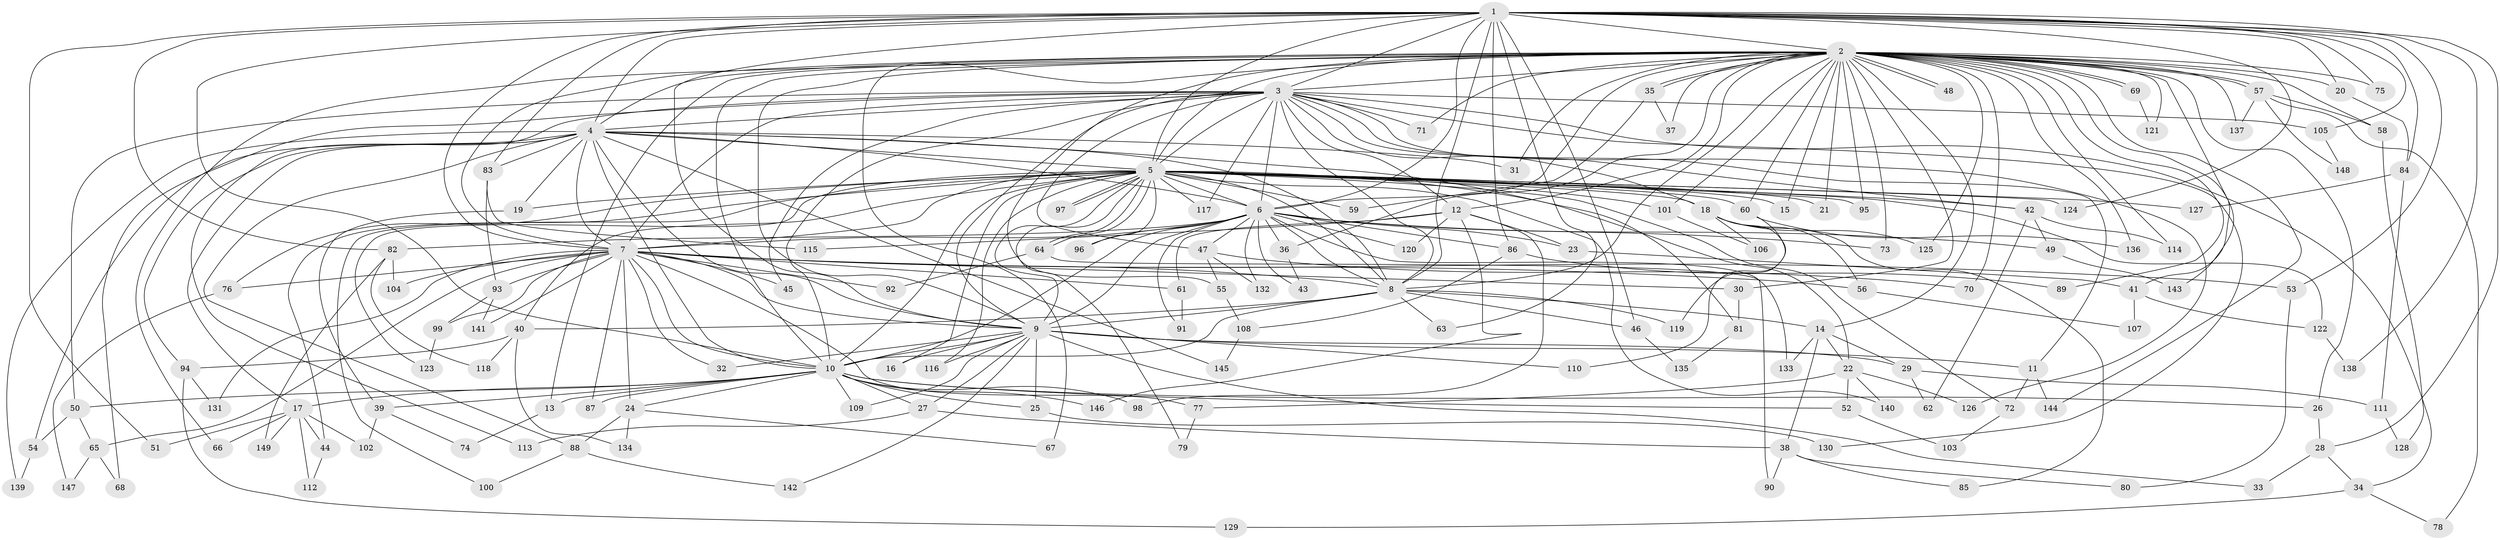 // coarse degree distribution, {20: 0.02631578947368421, 28: 0.02631578947368421, 16: 0.013157894736842105, 10: 0.013157894736842105, 19: 0.013157894736842105, 21: 0.013157894736842105, 4: 0.11842105263157894, 9: 0.02631578947368421, 2: 0.4473684210526316, 7: 0.013157894736842105, 6: 0.05263157894736842, 3: 0.18421052631578946, 8: 0.013157894736842105, 5: 0.02631578947368421, 1: 0.013157894736842105}
// Generated by graph-tools (version 1.1) at 2025/49/03/04/25 22:49:42]
// undirected, 149 vertices, 323 edges
graph export_dot {
  node [color=gray90,style=filled];
  1;
  2;
  3;
  4;
  5;
  6;
  7;
  8;
  9;
  10;
  11;
  12;
  13;
  14;
  15;
  16;
  17;
  18;
  19;
  20;
  21;
  22;
  23;
  24;
  25;
  26;
  27;
  28;
  29;
  30;
  31;
  32;
  33;
  34;
  35;
  36;
  37;
  38;
  39;
  40;
  41;
  42;
  43;
  44;
  45;
  46;
  47;
  48;
  49;
  50;
  51;
  52;
  53;
  54;
  55;
  56;
  57;
  58;
  59;
  60;
  61;
  62;
  63;
  64;
  65;
  66;
  67;
  68;
  69;
  70;
  71;
  72;
  73;
  74;
  75;
  76;
  77;
  78;
  79;
  80;
  81;
  82;
  83;
  84;
  85;
  86;
  87;
  88;
  89;
  90;
  91;
  92;
  93;
  94;
  95;
  96;
  97;
  98;
  99;
  100;
  101;
  102;
  103;
  104;
  105;
  106;
  107;
  108;
  109;
  110;
  111;
  112;
  113;
  114;
  115;
  116;
  117;
  118;
  119;
  120;
  121;
  122;
  123;
  124;
  125;
  126;
  127;
  128;
  129;
  130;
  131;
  132;
  133;
  134;
  135;
  136;
  137;
  138;
  139;
  140;
  141;
  142;
  143;
  144;
  145;
  146;
  147;
  148;
  149;
  1 -- 2;
  1 -- 3;
  1 -- 4;
  1 -- 5;
  1 -- 6;
  1 -- 7;
  1 -- 8;
  1 -- 9;
  1 -- 10;
  1 -- 20;
  1 -- 28;
  1 -- 46;
  1 -- 51;
  1 -- 53;
  1 -- 63;
  1 -- 75;
  1 -- 82;
  1 -- 83;
  1 -- 84;
  1 -- 86;
  1 -- 105;
  1 -- 124;
  1 -- 138;
  2 -- 3;
  2 -- 4;
  2 -- 5;
  2 -- 6;
  2 -- 7;
  2 -- 8;
  2 -- 9;
  2 -- 10;
  2 -- 12;
  2 -- 13;
  2 -- 14;
  2 -- 15;
  2 -- 20;
  2 -- 21;
  2 -- 26;
  2 -- 30;
  2 -- 31;
  2 -- 35;
  2 -- 35;
  2 -- 36;
  2 -- 37;
  2 -- 41;
  2 -- 48;
  2 -- 48;
  2 -- 55;
  2 -- 57;
  2 -- 57;
  2 -- 58;
  2 -- 60;
  2 -- 66;
  2 -- 67;
  2 -- 69;
  2 -- 69;
  2 -- 70;
  2 -- 71;
  2 -- 73;
  2 -- 75;
  2 -- 89;
  2 -- 95;
  2 -- 101;
  2 -- 114;
  2 -- 121;
  2 -- 125;
  2 -- 136;
  2 -- 137;
  2 -- 143;
  2 -- 144;
  3 -- 4;
  3 -- 5;
  3 -- 6;
  3 -- 7;
  3 -- 8;
  3 -- 9;
  3 -- 10;
  3 -- 11;
  3 -- 12;
  3 -- 18;
  3 -- 34;
  3 -- 42;
  3 -- 45;
  3 -- 47;
  3 -- 50;
  3 -- 68;
  3 -- 71;
  3 -- 105;
  3 -- 113;
  3 -- 117;
  3 -- 126;
  3 -- 130;
  4 -- 5;
  4 -- 6;
  4 -- 7;
  4 -- 8;
  4 -- 9;
  4 -- 10;
  4 -- 17;
  4 -- 19;
  4 -- 31;
  4 -- 54;
  4 -- 81;
  4 -- 83;
  4 -- 88;
  4 -- 94;
  4 -- 139;
  4 -- 145;
  5 -- 6;
  5 -- 7;
  5 -- 8;
  5 -- 9;
  5 -- 10;
  5 -- 15;
  5 -- 16;
  5 -- 18;
  5 -- 19;
  5 -- 21;
  5 -- 22;
  5 -- 40;
  5 -- 42;
  5 -- 44;
  5 -- 59;
  5 -- 60;
  5 -- 64;
  5 -- 64;
  5 -- 72;
  5 -- 76;
  5 -- 79;
  5 -- 95;
  5 -- 96;
  5 -- 97;
  5 -- 97;
  5 -- 100;
  5 -- 101;
  5 -- 116;
  5 -- 117;
  5 -- 122;
  5 -- 123;
  5 -- 124;
  5 -- 127;
  5 -- 140;
  6 -- 7;
  6 -- 8;
  6 -- 9;
  6 -- 10;
  6 -- 23;
  6 -- 36;
  6 -- 43;
  6 -- 47;
  6 -- 49;
  6 -- 73;
  6 -- 82;
  6 -- 86;
  6 -- 90;
  6 -- 91;
  6 -- 96;
  6 -- 120;
  6 -- 132;
  7 -- 8;
  7 -- 9;
  7 -- 10;
  7 -- 24;
  7 -- 30;
  7 -- 32;
  7 -- 45;
  7 -- 53;
  7 -- 56;
  7 -- 61;
  7 -- 65;
  7 -- 76;
  7 -- 77;
  7 -- 87;
  7 -- 92;
  7 -- 93;
  7 -- 99;
  7 -- 104;
  7 -- 131;
  7 -- 141;
  8 -- 9;
  8 -- 10;
  8 -- 14;
  8 -- 40;
  8 -- 46;
  8 -- 63;
  8 -- 119;
  9 -- 10;
  9 -- 11;
  9 -- 16;
  9 -- 25;
  9 -- 27;
  9 -- 29;
  9 -- 32;
  9 -- 33;
  9 -- 109;
  9 -- 110;
  9 -- 116;
  9 -- 142;
  10 -- 13;
  10 -- 17;
  10 -- 24;
  10 -- 25;
  10 -- 26;
  10 -- 27;
  10 -- 39;
  10 -- 50;
  10 -- 52;
  10 -- 87;
  10 -- 98;
  10 -- 109;
  10 -- 146;
  11 -- 72;
  11 -- 144;
  12 -- 23;
  12 -- 61;
  12 -- 98;
  12 -- 115;
  12 -- 120;
  12 -- 146;
  13 -- 74;
  14 -- 22;
  14 -- 29;
  14 -- 38;
  14 -- 133;
  17 -- 44;
  17 -- 51;
  17 -- 66;
  17 -- 102;
  17 -- 112;
  17 -- 149;
  18 -- 56;
  18 -- 85;
  18 -- 106;
  18 -- 110;
  18 -- 125;
  19 -- 39;
  20 -- 84;
  22 -- 52;
  22 -- 77;
  22 -- 126;
  22 -- 140;
  23 -- 41;
  24 -- 67;
  24 -- 88;
  24 -- 134;
  25 -- 130;
  26 -- 28;
  27 -- 38;
  27 -- 113;
  28 -- 33;
  28 -- 34;
  29 -- 62;
  29 -- 111;
  30 -- 81;
  34 -- 78;
  34 -- 129;
  35 -- 37;
  35 -- 59;
  36 -- 43;
  38 -- 80;
  38 -- 85;
  38 -- 90;
  39 -- 74;
  39 -- 102;
  40 -- 94;
  40 -- 118;
  40 -- 134;
  41 -- 107;
  41 -- 122;
  42 -- 49;
  42 -- 62;
  42 -- 114;
  44 -- 112;
  46 -- 135;
  47 -- 55;
  47 -- 70;
  47 -- 132;
  49 -- 143;
  50 -- 54;
  50 -- 65;
  52 -- 103;
  53 -- 80;
  54 -- 139;
  55 -- 108;
  56 -- 107;
  57 -- 58;
  57 -- 78;
  57 -- 137;
  57 -- 148;
  58 -- 128;
  60 -- 119;
  60 -- 136;
  61 -- 91;
  64 -- 92;
  64 -- 133;
  65 -- 68;
  65 -- 147;
  69 -- 121;
  72 -- 103;
  76 -- 147;
  77 -- 79;
  81 -- 135;
  82 -- 104;
  82 -- 118;
  82 -- 149;
  83 -- 93;
  83 -- 115;
  84 -- 111;
  84 -- 127;
  86 -- 89;
  86 -- 108;
  88 -- 100;
  88 -- 142;
  93 -- 99;
  93 -- 141;
  94 -- 129;
  94 -- 131;
  99 -- 123;
  101 -- 106;
  105 -- 148;
  108 -- 145;
  111 -- 128;
  122 -- 138;
}
